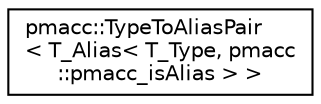 digraph "Graphical Class Hierarchy"
{
 // LATEX_PDF_SIZE
  edge [fontname="Helvetica",fontsize="10",labelfontname="Helvetica",labelfontsize="10"];
  node [fontname="Helvetica",fontsize="10",shape=record];
  rankdir="LR";
  Node0 [label="pmacc::TypeToAliasPair\l\< T_Alias\< T_Type, pmacc\l::pmacc_isAlias \> \>",height=0.2,width=0.4,color="black", fillcolor="white", style="filled",URL="$structpmacc_1_1_type_to_alias_pair_3_01_t___alias_3_01_t___type_00_01pmacc_1_1pmacc__is_alias_01_4_01_4.html",tooltip="specialisation if T_Type is a pmacc alias"];
}
